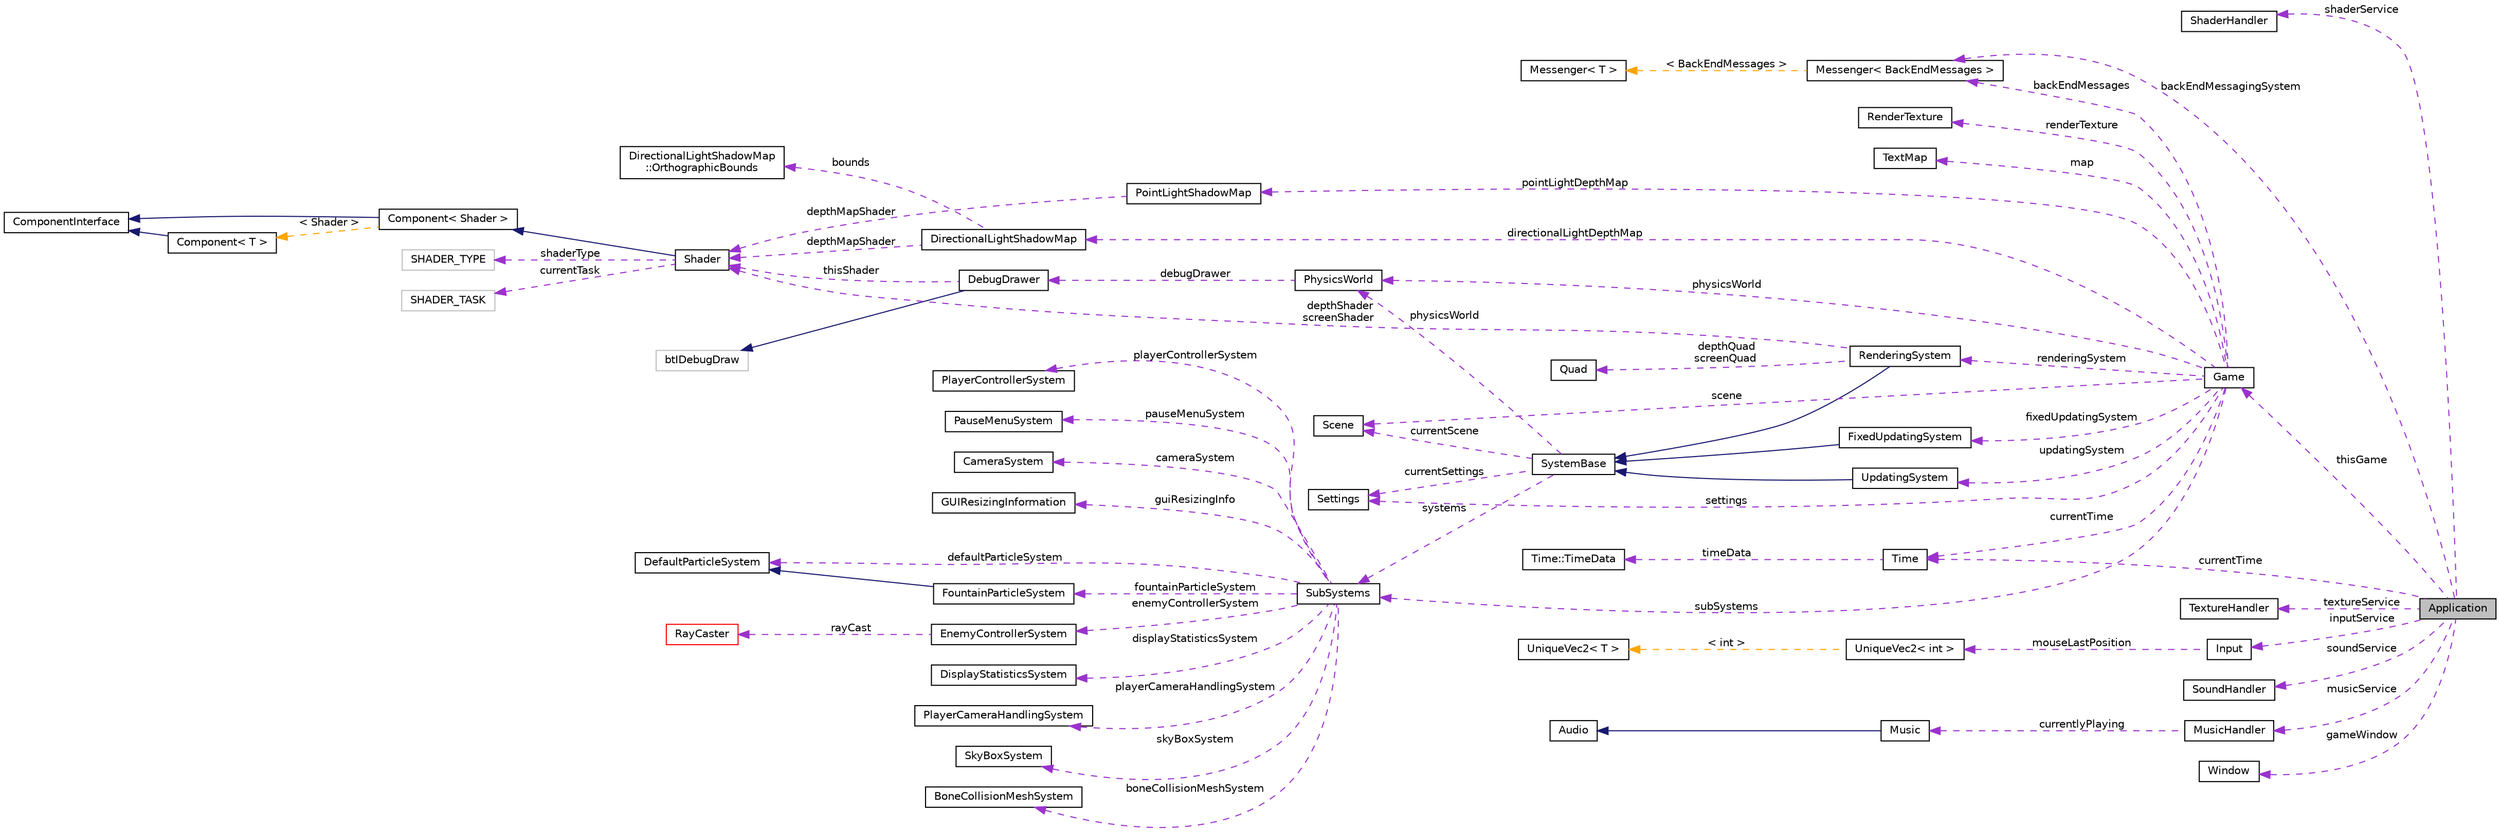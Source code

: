 digraph "Application"
{
 // INTERACTIVE_SVG=YES
 // LATEX_PDF_SIZE
  edge [fontname="Helvetica",fontsize="10",labelfontname="Helvetica",labelfontsize="10"];
  node [fontname="Helvetica",fontsize="10",shape=record];
  rankdir="LR";
  Node1 [label="Application",height=0.2,width=0.4,color="black", fillcolor="grey75", style="filled", fontcolor="black",tooltip=" "];
  Node2 -> Node1 [dir="back",color="darkorchid3",fontsize="10",style="dashed",label=" shaderService" ,fontname="Helvetica"];
  Node2 [label="ShaderHandler",height=0.2,width=0.4,color="black", fillcolor="white", style="filled",URL="$de/d51/class_shader_handler.html",tooltip=" "];
  Node3 -> Node1 [dir="back",color="darkorchid3",fontsize="10",style="dashed",label=" thisGame" ,fontname="Helvetica"];
  Node3 [label="Game",height=0.2,width=0.4,color="black", fillcolor="white", style="filled",URL="$dd/d1f/class_game.html",tooltip=" "];
  Node4 -> Node3 [dir="back",color="darkorchid3",fontsize="10",style="dashed",label=" physicsWorld" ,fontname="Helvetica"];
  Node4 [label="PhysicsWorld",height=0.2,width=0.4,color="black", fillcolor="white", style="filled",URL="$d5/d44/class_physics_world.html",tooltip=" "];
  Node5 -> Node4 [dir="back",color="darkorchid3",fontsize="10",style="dashed",label=" debugDrawer" ,fontname="Helvetica"];
  Node5 [label="DebugDrawer",height=0.2,width=0.4,color="black", fillcolor="white", style="filled",URL="$d1/da2/class_debug_drawer.html",tooltip=" "];
  Node6 -> Node5 [dir="back",color="midnightblue",fontsize="10",style="solid",fontname="Helvetica"];
  Node6 [label="btIDebugDraw",height=0.2,width=0.4,color="grey75", fillcolor="white", style="filled",tooltip=" "];
  Node7 -> Node5 [dir="back",color="darkorchid3",fontsize="10",style="dashed",label=" thisShader" ,fontname="Helvetica"];
  Node7 [label="Shader",height=0.2,width=0.4,color="black", fillcolor="white", style="filled",URL="$d1/d51/class_shader.html",tooltip=" "];
  Node8 -> Node7 [dir="back",color="midnightblue",fontsize="10",style="solid",fontname="Helvetica"];
  Node8 [label="Component\< Shader \>",height=0.2,width=0.4,color="black", fillcolor="white", style="filled",URL="$d2/d00/class_component.html",tooltip=" "];
  Node9 -> Node8 [dir="back",color="midnightblue",fontsize="10",style="solid",fontname="Helvetica"];
  Node9 [label="ComponentInterface",height=0.2,width=0.4,color="black", fillcolor="white", style="filled",URL="$d5/d79/class_component_interface.html",tooltip=" "];
  Node10 -> Node8 [dir="back",color="orange",fontsize="10",style="dashed",label=" \< Shader \>" ,fontname="Helvetica"];
  Node10 [label="Component\< T \>",height=0.2,width=0.4,color="black", fillcolor="white", style="filled",URL="$d2/d00/class_component.html",tooltip=" "];
  Node9 -> Node10 [dir="back",color="midnightblue",fontsize="10",style="solid",fontname="Helvetica"];
  Node11 -> Node7 [dir="back",color="darkorchid3",fontsize="10",style="dashed",label=" shaderType" ,fontname="Helvetica"];
  Node11 [label="SHADER_TYPE",height=0.2,width=0.4,color="grey75", fillcolor="white", style="filled",tooltip=" "];
  Node12 -> Node7 [dir="back",color="darkorchid3",fontsize="10",style="dashed",label=" currentTask" ,fontname="Helvetica"];
  Node12 [label="SHADER_TASK",height=0.2,width=0.4,color="grey75", fillcolor="white", style="filled",tooltip=" "];
  Node13 -> Node3 [dir="back",color="darkorchid3",fontsize="10",style="dashed",label=" fixedUpdatingSystem" ,fontname="Helvetica"];
  Node13 [label="FixedUpdatingSystem",height=0.2,width=0.4,color="black", fillcolor="white", style="filled",URL="$d3/de8/class_fixed_updating_system.html",tooltip=" "];
  Node14 -> Node13 [dir="back",color="midnightblue",fontsize="10",style="solid",fontname="Helvetica"];
  Node14 [label="SystemBase",height=0.2,width=0.4,color="black", fillcolor="white", style="filled",URL="$d2/d15/class_system_base.html",tooltip=" "];
  Node4 -> Node14 [dir="back",color="darkorchid3",fontsize="10",style="dashed",label=" physicsWorld" ,fontname="Helvetica"];
  Node15 -> Node14 [dir="back",color="darkorchid3",fontsize="10",style="dashed",label=" currentScene" ,fontname="Helvetica"];
  Node15 [label="Scene",height=0.2,width=0.4,color="black", fillcolor="white", style="filled",URL="$d6/db5/class_scene.html",tooltip=" "];
  Node16 -> Node14 [dir="back",color="darkorchid3",fontsize="10",style="dashed",label=" currentSettings" ,fontname="Helvetica"];
  Node16 [label="Settings",height=0.2,width=0.4,color="black", fillcolor="white", style="filled",URL="$db/d2b/class_settings.html",tooltip=" "];
  Node17 -> Node14 [dir="back",color="darkorchid3",fontsize="10",style="dashed",label=" systems" ,fontname="Helvetica"];
  Node17 [label="SubSystems",height=0.2,width=0.4,color="black", fillcolor="white", style="filled",URL="$d7/db2/struct_sub_systems.html",tooltip=" "];
  Node18 -> Node17 [dir="back",color="darkorchid3",fontsize="10",style="dashed",label=" fountainParticleSystem" ,fontname="Helvetica"];
  Node18 [label="FountainParticleSystem",height=0.2,width=0.4,color="black", fillcolor="white", style="filled",URL="$d3/dad/class_fountain_particle_system.html",tooltip=" "];
  Node19 -> Node18 [dir="back",color="midnightblue",fontsize="10",style="solid",fontname="Helvetica"];
  Node19 [label="DefaultParticleSystem",height=0.2,width=0.4,color="black", fillcolor="white", style="filled",URL="$df/d86/class_default_particle_system.html",tooltip=" "];
  Node20 -> Node17 [dir="back",color="darkorchid3",fontsize="10",style="dashed",label=" enemyControllerSystem" ,fontname="Helvetica"];
  Node20 [label="EnemyControllerSystem",height=0.2,width=0.4,color="black", fillcolor="white", style="filled",URL="$da/d3f/class_enemy_controller_system.html",tooltip=" "];
  Node21 -> Node20 [dir="back",color="darkorchid3",fontsize="10",style="dashed",label=" rayCast" ,fontname="Helvetica"];
  Node21 [label="RayCaster",height=0.2,width=0.4,color="red", fillcolor="white", style="filled",URL="$d3/dbc/class_ray_caster.html",tooltip=" "];
  Node23 -> Node17 [dir="back",color="darkorchid3",fontsize="10",style="dashed",label=" displayStatisticsSystem" ,fontname="Helvetica"];
  Node23 [label="DisplayStatisticsSystem",height=0.2,width=0.4,color="black", fillcolor="white", style="filled",URL="$d3/d85/class_display_statistics_system.html",tooltip=" "];
  Node24 -> Node17 [dir="back",color="darkorchid3",fontsize="10",style="dashed",label=" playerCameraHandlingSystem" ,fontname="Helvetica"];
  Node24 [label="PlayerCameraHandlingSystem",height=0.2,width=0.4,color="black", fillcolor="white", style="filled",URL="$d4/d4f/class_player_camera_handling_system.html",tooltip=" "];
  Node25 -> Node17 [dir="back",color="darkorchid3",fontsize="10",style="dashed",label=" skyBoxSystem" ,fontname="Helvetica"];
  Node25 [label="SkyBoxSystem",height=0.2,width=0.4,color="black", fillcolor="white", style="filled",URL="$d1/dce/class_sky_box_system.html",tooltip=" "];
  Node26 -> Node17 [dir="back",color="darkorchid3",fontsize="10",style="dashed",label=" boneCollisionMeshSystem" ,fontname="Helvetica"];
  Node26 [label="BoneCollisionMeshSystem",height=0.2,width=0.4,color="black", fillcolor="white", style="filled",URL="$df/dd7/class_bone_collision_mesh_system.html",tooltip=" "];
  Node27 -> Node17 [dir="back",color="darkorchid3",fontsize="10",style="dashed",label=" playerControllerSystem" ,fontname="Helvetica"];
  Node27 [label="PlayerControllerSystem",height=0.2,width=0.4,color="black", fillcolor="white", style="filled",URL="$d5/d50/class_player_controller_system.html",tooltip=" "];
  Node28 -> Node17 [dir="back",color="darkorchid3",fontsize="10",style="dashed",label=" pauseMenuSystem" ,fontname="Helvetica"];
  Node28 [label="PauseMenuSystem",height=0.2,width=0.4,color="black", fillcolor="white", style="filled",URL="$d7/dd6/class_pause_menu_system.html",tooltip=" "];
  Node29 -> Node17 [dir="back",color="darkorchid3",fontsize="10",style="dashed",label=" cameraSystem" ,fontname="Helvetica"];
  Node29 [label="CameraSystem",height=0.2,width=0.4,color="black", fillcolor="white", style="filled",URL="$d4/df8/class_camera_system.html",tooltip=" "];
  Node30 -> Node17 [dir="back",color="darkorchid3",fontsize="10",style="dashed",label=" guiResizingInfo" ,fontname="Helvetica"];
  Node30 [label="GUIResizingInformation",height=0.2,width=0.4,color="black", fillcolor="white", style="filled",URL="$d7/d06/class_g_u_i_resizing_information.html",tooltip=" "];
  Node19 -> Node17 [dir="back",color="darkorchid3",fontsize="10",style="dashed",label=" defaultParticleSystem" ,fontname="Helvetica"];
  Node31 -> Node3 [dir="back",color="darkorchid3",fontsize="10",style="dashed",label=" renderingSystem" ,fontname="Helvetica"];
  Node31 [label="RenderingSystem",height=0.2,width=0.4,color="black", fillcolor="white", style="filled",URL="$d8/d31/class_rendering_system.html",tooltip=" "];
  Node14 -> Node31 [dir="back",color="midnightblue",fontsize="10",style="solid",fontname="Helvetica"];
  Node7 -> Node31 [dir="back",color="darkorchid3",fontsize="10",style="dashed",label=" depthShader\nscreenShader" ,fontname="Helvetica"];
  Node32 -> Node31 [dir="back",color="darkorchid3",fontsize="10",style="dashed",label=" depthQuad\nscreenQuad" ,fontname="Helvetica"];
  Node32 [label="Quad",height=0.2,width=0.4,color="black", fillcolor="white", style="filled",URL="$d3/df8/class_quad.html",tooltip=" "];
  Node33 -> Node3 [dir="back",color="darkorchid3",fontsize="10",style="dashed",label=" renderTexture" ,fontname="Helvetica"];
  Node33 [label="RenderTexture",height=0.2,width=0.4,color="black", fillcolor="white", style="filled",URL="$dd/db8/class_render_texture.html",tooltip=" "];
  Node34 -> Node3 [dir="back",color="darkorchid3",fontsize="10",style="dashed",label=" backEndMessages" ,fontname="Helvetica"];
  Node34 [label="Messenger\< BackEndMessages \>",height=0.2,width=0.4,color="black", fillcolor="white", style="filled",URL="$d6/dc9/class_messenger.html",tooltip=" "];
  Node35 -> Node34 [dir="back",color="orange",fontsize="10",style="dashed",label=" \< BackEndMessages \>" ,fontname="Helvetica"];
  Node35 [label="Messenger\< T \>",height=0.2,width=0.4,color="black", fillcolor="white", style="filled",URL="$d6/dc9/class_messenger.html",tooltip=" "];
  Node15 -> Node3 [dir="back",color="darkorchid3",fontsize="10",style="dashed",label=" scene" ,fontname="Helvetica"];
  Node36 -> Node3 [dir="back",color="darkorchid3",fontsize="10",style="dashed",label=" directionalLightDepthMap" ,fontname="Helvetica"];
  Node36 [label="DirectionalLightShadowMap",height=0.2,width=0.4,color="black", fillcolor="white", style="filled",URL="$dc/d22/class_directional_light_shadow_map.html",tooltip=" "];
  Node37 -> Node36 [dir="back",color="darkorchid3",fontsize="10",style="dashed",label=" bounds" ,fontname="Helvetica"];
  Node37 [label="DirectionalLightShadowMap\l::OrthographicBounds",height=0.2,width=0.4,color="black", fillcolor="white", style="filled",URL="$d2/dee/struct_directional_light_shadow_map_1_1_orthographic_bounds.html",tooltip=" "];
  Node7 -> Node36 [dir="back",color="darkorchid3",fontsize="10",style="dashed",label=" depthMapShader" ,fontname="Helvetica"];
  Node16 -> Node3 [dir="back",color="darkorchid3",fontsize="10",style="dashed",label=" settings" ,fontname="Helvetica"];
  Node17 -> Node3 [dir="back",color="darkorchid3",fontsize="10",style="dashed",label=" subSystems" ,fontname="Helvetica"];
  Node38 -> Node3 [dir="back",color="darkorchid3",fontsize="10",style="dashed",label=" map" ,fontname="Helvetica"];
  Node38 [label="TextMap",height=0.2,width=0.4,color="black", fillcolor="white", style="filled",URL="$db/d74/class_text_map.html",tooltip=" "];
  Node39 -> Node3 [dir="back",color="darkorchid3",fontsize="10",style="dashed",label=" updatingSystem" ,fontname="Helvetica"];
  Node39 [label="UpdatingSystem",height=0.2,width=0.4,color="black", fillcolor="white", style="filled",URL="$d2/d54/class_updating_system.html",tooltip=" "];
  Node14 -> Node39 [dir="back",color="midnightblue",fontsize="10",style="solid",fontname="Helvetica"];
  Node40 -> Node3 [dir="back",color="darkorchid3",fontsize="10",style="dashed",label=" currentTime" ,fontname="Helvetica"];
  Node40 [label="Time",height=0.2,width=0.4,color="black", fillcolor="white", style="filled",URL="$d6/d2c/class_time.html",tooltip=" "];
  Node41 -> Node40 [dir="back",color="darkorchid3",fontsize="10",style="dashed",label=" timeData" ,fontname="Helvetica"];
  Node41 [label="Time::TimeData",height=0.2,width=0.4,color="black", fillcolor="white", style="filled",URL="$d7/dd6/struct_time_1_1_time_data.html",tooltip=" "];
  Node42 -> Node3 [dir="back",color="darkorchid3",fontsize="10",style="dashed",label=" pointLightDepthMap" ,fontname="Helvetica"];
  Node42 [label="PointLightShadowMap",height=0.2,width=0.4,color="black", fillcolor="white", style="filled",URL="$d1/d18/class_point_light_shadow_map.html",tooltip=" "];
  Node7 -> Node42 [dir="back",color="darkorchid3",fontsize="10",style="dashed",label=" depthMapShader" ,fontname="Helvetica"];
  Node43 -> Node1 [dir="back",color="darkorchid3",fontsize="10",style="dashed",label=" textureService" ,fontname="Helvetica"];
  Node43 [label="TextureHandler",height=0.2,width=0.4,color="black", fillcolor="white", style="filled",URL="$d7/d13/class_texture_handler.html",tooltip=" "];
  Node44 -> Node1 [dir="back",color="darkorchid3",fontsize="10",style="dashed",label=" inputService" ,fontname="Helvetica"];
  Node44 [label="Input",height=0.2,width=0.4,color="black", fillcolor="white", style="filled",URL="$d4/d7b/class_input.html",tooltip=" "];
  Node45 -> Node44 [dir="back",color="darkorchid3",fontsize="10",style="dashed",label=" mouseLastPosition" ,fontname="Helvetica"];
  Node45 [label="UniqueVec2\< int \>",height=0.2,width=0.4,color="black", fillcolor="white", style="filled",URL="$d8/dc0/class_unique_vec2.html",tooltip=" "];
  Node46 -> Node45 [dir="back",color="orange",fontsize="10",style="dashed",label=" \< int \>" ,fontname="Helvetica"];
  Node46 [label="UniqueVec2\< T \>",height=0.2,width=0.4,color="black", fillcolor="white", style="filled",URL="$d8/dc0/class_unique_vec2.html",tooltip=" "];
  Node34 -> Node1 [dir="back",color="darkorchid3",fontsize="10",style="dashed",label=" backEndMessagingSystem" ,fontname="Helvetica"];
  Node40 -> Node1 [dir="back",color="darkorchid3",fontsize="10",style="dashed",label=" currentTime" ,fontname="Helvetica"];
  Node47 -> Node1 [dir="back",color="darkorchid3",fontsize="10",style="dashed",label=" soundService" ,fontname="Helvetica"];
  Node47 [label="SoundHandler",height=0.2,width=0.4,color="black", fillcolor="white", style="filled",URL="$d1/d8c/class_sound_handler.html",tooltip=" "];
  Node48 -> Node1 [dir="back",color="darkorchid3",fontsize="10",style="dashed",label=" musicService" ,fontname="Helvetica"];
  Node48 [label="MusicHandler",height=0.2,width=0.4,color="black", fillcolor="white", style="filled",URL="$d7/d5a/class_music_handler.html",tooltip=" "];
  Node49 -> Node48 [dir="back",color="darkorchid3",fontsize="10",style="dashed",label=" currentlyPlaying" ,fontname="Helvetica"];
  Node49 [label="Music",height=0.2,width=0.4,color="black", fillcolor="white", style="filled",URL="$db/d96/class_music.html",tooltip=" "];
  Node50 -> Node49 [dir="back",color="midnightblue",fontsize="10",style="solid",fontname="Helvetica"];
  Node50 [label="Audio",height=0.2,width=0.4,color="black", fillcolor="white", style="filled",URL="$d2/d4a/class_audio.html",tooltip=" "];
  Node51 -> Node1 [dir="back",color="darkorchid3",fontsize="10",style="dashed",label=" gameWindow" ,fontname="Helvetica"];
  Node51 [label="Window",height=0.2,width=0.4,color="black", fillcolor="white", style="filled",URL="$d9/dbf/class_window.html",tooltip=" "];
}
